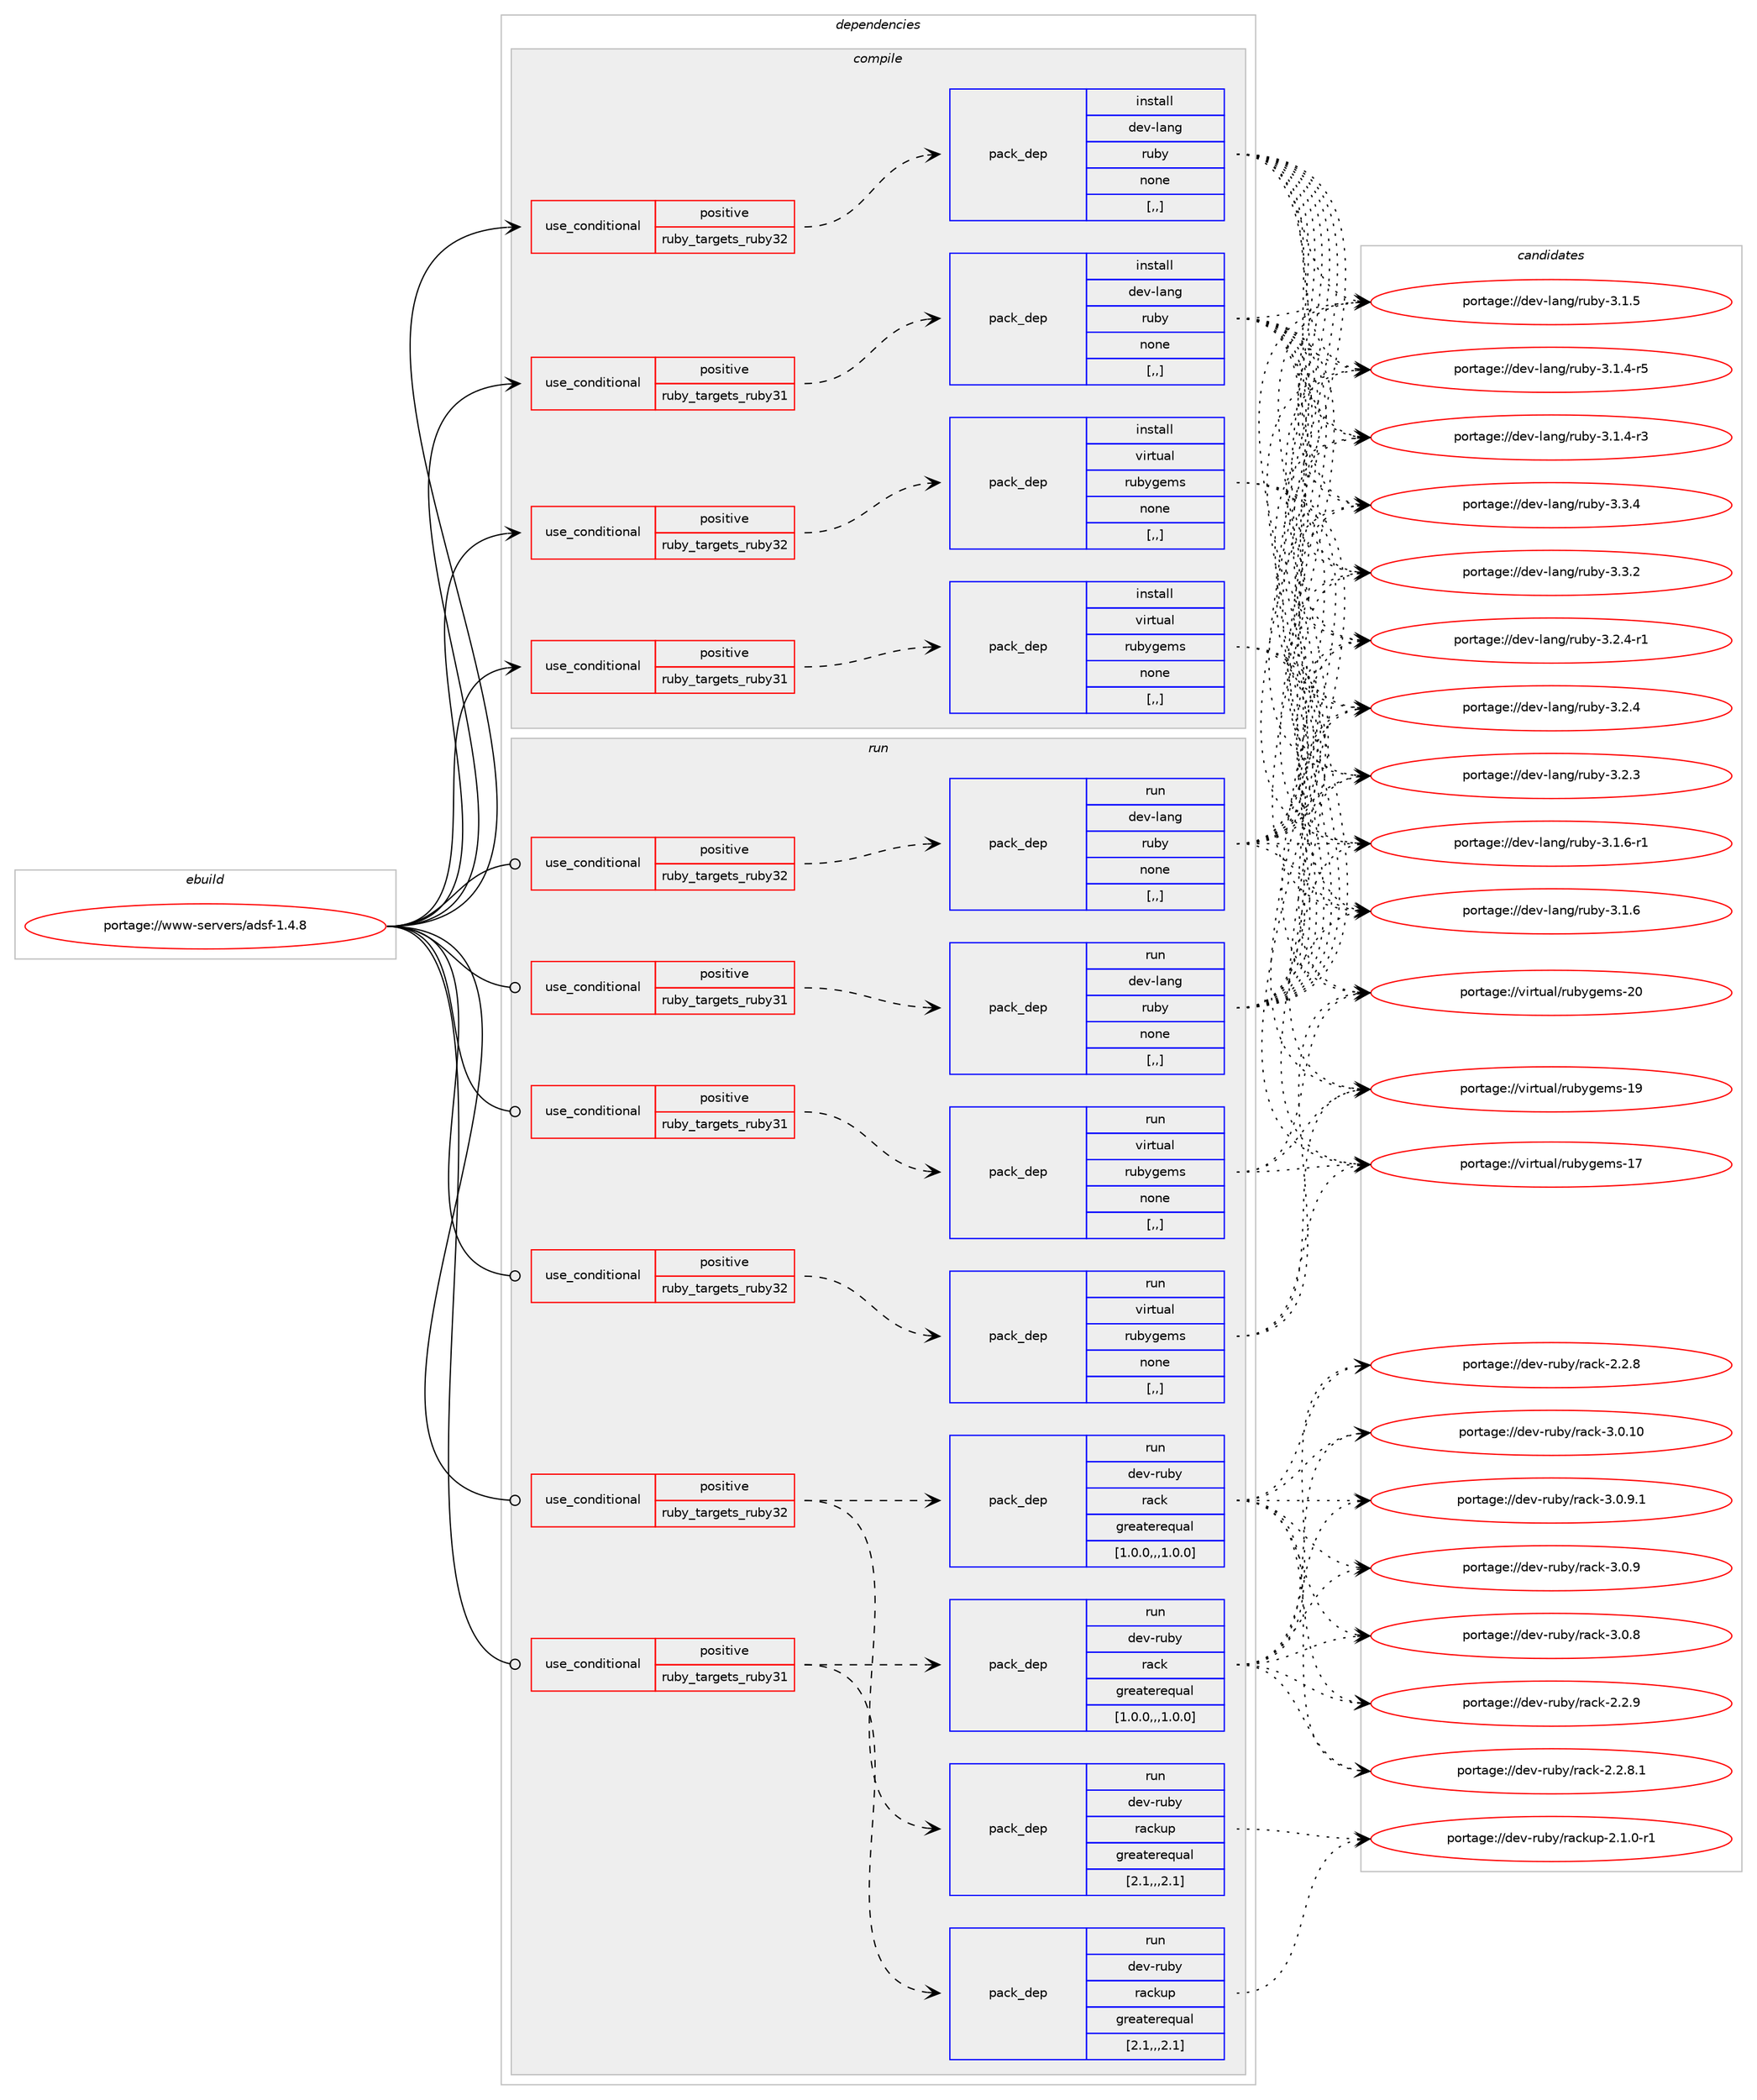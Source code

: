 digraph prolog {

# *************
# Graph options
# *************

newrank=true;
concentrate=true;
compound=true;
graph [rankdir=LR,fontname=Helvetica,fontsize=10,ranksep=1.5];#, ranksep=2.5, nodesep=0.2];
edge  [arrowhead=vee];
node  [fontname=Helvetica,fontsize=10];

# **********
# The ebuild
# **********

subgraph cluster_leftcol {
color=gray;
rank=same;
label=<<i>ebuild</i>>;
id [label="portage://www-servers/adsf-1.4.8", color=red, width=4, href="../www-servers/adsf-1.4.8.svg"];
}

# ****************
# The dependencies
# ****************

subgraph cluster_midcol {
color=gray;
label=<<i>dependencies</i>>;
subgraph cluster_compile {
fillcolor="#eeeeee";
style=filled;
label=<<i>compile</i>>;
subgraph cond119928 {
dependency450058 [label=<<TABLE BORDER="0" CELLBORDER="1" CELLSPACING="0" CELLPADDING="4"><TR><TD ROWSPAN="3" CELLPADDING="10">use_conditional</TD></TR><TR><TD>positive</TD></TR><TR><TD>ruby_targets_ruby31</TD></TR></TABLE>>, shape=none, color=red];
subgraph pack326785 {
dependency450059 [label=<<TABLE BORDER="0" CELLBORDER="1" CELLSPACING="0" CELLPADDING="4" WIDTH="220"><TR><TD ROWSPAN="6" CELLPADDING="30">pack_dep</TD></TR><TR><TD WIDTH="110">install</TD></TR><TR><TD>dev-lang</TD></TR><TR><TD>ruby</TD></TR><TR><TD>none</TD></TR><TR><TD>[,,]</TD></TR></TABLE>>, shape=none, color=blue];
}
dependency450058:e -> dependency450059:w [weight=20,style="dashed",arrowhead="vee"];
}
id:e -> dependency450058:w [weight=20,style="solid",arrowhead="vee"];
subgraph cond119929 {
dependency450060 [label=<<TABLE BORDER="0" CELLBORDER="1" CELLSPACING="0" CELLPADDING="4"><TR><TD ROWSPAN="3" CELLPADDING="10">use_conditional</TD></TR><TR><TD>positive</TD></TR><TR><TD>ruby_targets_ruby31</TD></TR></TABLE>>, shape=none, color=red];
subgraph pack326786 {
dependency450061 [label=<<TABLE BORDER="0" CELLBORDER="1" CELLSPACING="0" CELLPADDING="4" WIDTH="220"><TR><TD ROWSPAN="6" CELLPADDING="30">pack_dep</TD></TR><TR><TD WIDTH="110">install</TD></TR><TR><TD>virtual</TD></TR><TR><TD>rubygems</TD></TR><TR><TD>none</TD></TR><TR><TD>[,,]</TD></TR></TABLE>>, shape=none, color=blue];
}
dependency450060:e -> dependency450061:w [weight=20,style="dashed",arrowhead="vee"];
}
id:e -> dependency450060:w [weight=20,style="solid",arrowhead="vee"];
subgraph cond119930 {
dependency450062 [label=<<TABLE BORDER="0" CELLBORDER="1" CELLSPACING="0" CELLPADDING="4"><TR><TD ROWSPAN="3" CELLPADDING="10">use_conditional</TD></TR><TR><TD>positive</TD></TR><TR><TD>ruby_targets_ruby32</TD></TR></TABLE>>, shape=none, color=red];
subgraph pack326787 {
dependency450063 [label=<<TABLE BORDER="0" CELLBORDER="1" CELLSPACING="0" CELLPADDING="4" WIDTH="220"><TR><TD ROWSPAN="6" CELLPADDING="30">pack_dep</TD></TR><TR><TD WIDTH="110">install</TD></TR><TR><TD>dev-lang</TD></TR><TR><TD>ruby</TD></TR><TR><TD>none</TD></TR><TR><TD>[,,]</TD></TR></TABLE>>, shape=none, color=blue];
}
dependency450062:e -> dependency450063:w [weight=20,style="dashed",arrowhead="vee"];
}
id:e -> dependency450062:w [weight=20,style="solid",arrowhead="vee"];
subgraph cond119931 {
dependency450064 [label=<<TABLE BORDER="0" CELLBORDER="1" CELLSPACING="0" CELLPADDING="4"><TR><TD ROWSPAN="3" CELLPADDING="10">use_conditional</TD></TR><TR><TD>positive</TD></TR><TR><TD>ruby_targets_ruby32</TD></TR></TABLE>>, shape=none, color=red];
subgraph pack326788 {
dependency450065 [label=<<TABLE BORDER="0" CELLBORDER="1" CELLSPACING="0" CELLPADDING="4" WIDTH="220"><TR><TD ROWSPAN="6" CELLPADDING="30">pack_dep</TD></TR><TR><TD WIDTH="110">install</TD></TR><TR><TD>virtual</TD></TR><TR><TD>rubygems</TD></TR><TR><TD>none</TD></TR><TR><TD>[,,]</TD></TR></TABLE>>, shape=none, color=blue];
}
dependency450064:e -> dependency450065:w [weight=20,style="dashed",arrowhead="vee"];
}
id:e -> dependency450064:w [weight=20,style="solid",arrowhead="vee"];
}
subgraph cluster_compileandrun {
fillcolor="#eeeeee";
style=filled;
label=<<i>compile and run</i>>;
}
subgraph cluster_run {
fillcolor="#eeeeee";
style=filled;
label=<<i>run</i>>;
subgraph cond119932 {
dependency450066 [label=<<TABLE BORDER="0" CELLBORDER="1" CELLSPACING="0" CELLPADDING="4"><TR><TD ROWSPAN="3" CELLPADDING="10">use_conditional</TD></TR><TR><TD>positive</TD></TR><TR><TD>ruby_targets_ruby31</TD></TR></TABLE>>, shape=none, color=red];
subgraph pack326789 {
dependency450067 [label=<<TABLE BORDER="0" CELLBORDER="1" CELLSPACING="0" CELLPADDING="4" WIDTH="220"><TR><TD ROWSPAN="6" CELLPADDING="30">pack_dep</TD></TR><TR><TD WIDTH="110">run</TD></TR><TR><TD>dev-lang</TD></TR><TR><TD>ruby</TD></TR><TR><TD>none</TD></TR><TR><TD>[,,]</TD></TR></TABLE>>, shape=none, color=blue];
}
dependency450066:e -> dependency450067:w [weight=20,style="dashed",arrowhead="vee"];
}
id:e -> dependency450066:w [weight=20,style="solid",arrowhead="odot"];
subgraph cond119933 {
dependency450068 [label=<<TABLE BORDER="0" CELLBORDER="1" CELLSPACING="0" CELLPADDING="4"><TR><TD ROWSPAN="3" CELLPADDING="10">use_conditional</TD></TR><TR><TD>positive</TD></TR><TR><TD>ruby_targets_ruby31</TD></TR></TABLE>>, shape=none, color=red];
subgraph pack326790 {
dependency450069 [label=<<TABLE BORDER="0" CELLBORDER="1" CELLSPACING="0" CELLPADDING="4" WIDTH="220"><TR><TD ROWSPAN="6" CELLPADDING="30">pack_dep</TD></TR><TR><TD WIDTH="110">run</TD></TR><TR><TD>dev-ruby</TD></TR><TR><TD>rack</TD></TR><TR><TD>greaterequal</TD></TR><TR><TD>[1.0.0,,,1.0.0]</TD></TR></TABLE>>, shape=none, color=blue];
}
dependency450068:e -> dependency450069:w [weight=20,style="dashed",arrowhead="vee"];
subgraph pack326791 {
dependency450070 [label=<<TABLE BORDER="0" CELLBORDER="1" CELLSPACING="0" CELLPADDING="4" WIDTH="220"><TR><TD ROWSPAN="6" CELLPADDING="30">pack_dep</TD></TR><TR><TD WIDTH="110">run</TD></TR><TR><TD>dev-ruby</TD></TR><TR><TD>rackup</TD></TR><TR><TD>greaterequal</TD></TR><TR><TD>[2.1,,,2.1]</TD></TR></TABLE>>, shape=none, color=blue];
}
dependency450068:e -> dependency450070:w [weight=20,style="dashed",arrowhead="vee"];
}
id:e -> dependency450068:w [weight=20,style="solid",arrowhead="odot"];
subgraph cond119934 {
dependency450071 [label=<<TABLE BORDER="0" CELLBORDER="1" CELLSPACING="0" CELLPADDING="4"><TR><TD ROWSPAN="3" CELLPADDING="10">use_conditional</TD></TR><TR><TD>positive</TD></TR><TR><TD>ruby_targets_ruby31</TD></TR></TABLE>>, shape=none, color=red];
subgraph pack326792 {
dependency450072 [label=<<TABLE BORDER="0" CELLBORDER="1" CELLSPACING="0" CELLPADDING="4" WIDTH="220"><TR><TD ROWSPAN="6" CELLPADDING="30">pack_dep</TD></TR><TR><TD WIDTH="110">run</TD></TR><TR><TD>virtual</TD></TR><TR><TD>rubygems</TD></TR><TR><TD>none</TD></TR><TR><TD>[,,]</TD></TR></TABLE>>, shape=none, color=blue];
}
dependency450071:e -> dependency450072:w [weight=20,style="dashed",arrowhead="vee"];
}
id:e -> dependency450071:w [weight=20,style="solid",arrowhead="odot"];
subgraph cond119935 {
dependency450073 [label=<<TABLE BORDER="0" CELLBORDER="1" CELLSPACING="0" CELLPADDING="4"><TR><TD ROWSPAN="3" CELLPADDING="10">use_conditional</TD></TR><TR><TD>positive</TD></TR><TR><TD>ruby_targets_ruby32</TD></TR></TABLE>>, shape=none, color=red];
subgraph pack326793 {
dependency450074 [label=<<TABLE BORDER="0" CELLBORDER="1" CELLSPACING="0" CELLPADDING="4" WIDTH="220"><TR><TD ROWSPAN="6" CELLPADDING="30">pack_dep</TD></TR><TR><TD WIDTH="110">run</TD></TR><TR><TD>dev-lang</TD></TR><TR><TD>ruby</TD></TR><TR><TD>none</TD></TR><TR><TD>[,,]</TD></TR></TABLE>>, shape=none, color=blue];
}
dependency450073:e -> dependency450074:w [weight=20,style="dashed",arrowhead="vee"];
}
id:e -> dependency450073:w [weight=20,style="solid",arrowhead="odot"];
subgraph cond119936 {
dependency450075 [label=<<TABLE BORDER="0" CELLBORDER="1" CELLSPACING="0" CELLPADDING="4"><TR><TD ROWSPAN="3" CELLPADDING="10">use_conditional</TD></TR><TR><TD>positive</TD></TR><TR><TD>ruby_targets_ruby32</TD></TR></TABLE>>, shape=none, color=red];
subgraph pack326794 {
dependency450076 [label=<<TABLE BORDER="0" CELLBORDER="1" CELLSPACING="0" CELLPADDING="4" WIDTH="220"><TR><TD ROWSPAN="6" CELLPADDING="30">pack_dep</TD></TR><TR><TD WIDTH="110">run</TD></TR><TR><TD>dev-ruby</TD></TR><TR><TD>rack</TD></TR><TR><TD>greaterequal</TD></TR><TR><TD>[1.0.0,,,1.0.0]</TD></TR></TABLE>>, shape=none, color=blue];
}
dependency450075:e -> dependency450076:w [weight=20,style="dashed",arrowhead="vee"];
subgraph pack326795 {
dependency450077 [label=<<TABLE BORDER="0" CELLBORDER="1" CELLSPACING="0" CELLPADDING="4" WIDTH="220"><TR><TD ROWSPAN="6" CELLPADDING="30">pack_dep</TD></TR><TR><TD WIDTH="110">run</TD></TR><TR><TD>dev-ruby</TD></TR><TR><TD>rackup</TD></TR><TR><TD>greaterequal</TD></TR><TR><TD>[2.1,,,2.1]</TD></TR></TABLE>>, shape=none, color=blue];
}
dependency450075:e -> dependency450077:w [weight=20,style="dashed",arrowhead="vee"];
}
id:e -> dependency450075:w [weight=20,style="solid",arrowhead="odot"];
subgraph cond119937 {
dependency450078 [label=<<TABLE BORDER="0" CELLBORDER="1" CELLSPACING="0" CELLPADDING="4"><TR><TD ROWSPAN="3" CELLPADDING="10">use_conditional</TD></TR><TR><TD>positive</TD></TR><TR><TD>ruby_targets_ruby32</TD></TR></TABLE>>, shape=none, color=red];
subgraph pack326796 {
dependency450079 [label=<<TABLE BORDER="0" CELLBORDER="1" CELLSPACING="0" CELLPADDING="4" WIDTH="220"><TR><TD ROWSPAN="6" CELLPADDING="30">pack_dep</TD></TR><TR><TD WIDTH="110">run</TD></TR><TR><TD>virtual</TD></TR><TR><TD>rubygems</TD></TR><TR><TD>none</TD></TR><TR><TD>[,,]</TD></TR></TABLE>>, shape=none, color=blue];
}
dependency450078:e -> dependency450079:w [weight=20,style="dashed",arrowhead="vee"];
}
id:e -> dependency450078:w [weight=20,style="solid",arrowhead="odot"];
}
}

# **************
# The candidates
# **************

subgraph cluster_choices {
rank=same;
color=gray;
label=<<i>candidates</i>>;

subgraph choice326785 {
color=black;
nodesep=1;
choice10010111845108971101034711411798121455146514652 [label="portage://dev-lang/ruby-3.3.4", color=red, width=4,href="../dev-lang/ruby-3.3.4.svg"];
choice10010111845108971101034711411798121455146514650 [label="portage://dev-lang/ruby-3.3.2", color=red, width=4,href="../dev-lang/ruby-3.3.2.svg"];
choice100101118451089711010347114117981214551465046524511449 [label="portage://dev-lang/ruby-3.2.4-r1", color=red, width=4,href="../dev-lang/ruby-3.2.4-r1.svg"];
choice10010111845108971101034711411798121455146504652 [label="portage://dev-lang/ruby-3.2.4", color=red, width=4,href="../dev-lang/ruby-3.2.4.svg"];
choice10010111845108971101034711411798121455146504651 [label="portage://dev-lang/ruby-3.2.3", color=red, width=4,href="../dev-lang/ruby-3.2.3.svg"];
choice100101118451089711010347114117981214551464946544511449 [label="portage://dev-lang/ruby-3.1.6-r1", color=red, width=4,href="../dev-lang/ruby-3.1.6-r1.svg"];
choice10010111845108971101034711411798121455146494654 [label="portage://dev-lang/ruby-3.1.6", color=red, width=4,href="../dev-lang/ruby-3.1.6.svg"];
choice10010111845108971101034711411798121455146494653 [label="portage://dev-lang/ruby-3.1.5", color=red, width=4,href="../dev-lang/ruby-3.1.5.svg"];
choice100101118451089711010347114117981214551464946524511453 [label="portage://dev-lang/ruby-3.1.4-r5", color=red, width=4,href="../dev-lang/ruby-3.1.4-r5.svg"];
choice100101118451089711010347114117981214551464946524511451 [label="portage://dev-lang/ruby-3.1.4-r3", color=red, width=4,href="../dev-lang/ruby-3.1.4-r3.svg"];
dependency450059:e -> choice10010111845108971101034711411798121455146514652:w [style=dotted,weight="100"];
dependency450059:e -> choice10010111845108971101034711411798121455146514650:w [style=dotted,weight="100"];
dependency450059:e -> choice100101118451089711010347114117981214551465046524511449:w [style=dotted,weight="100"];
dependency450059:e -> choice10010111845108971101034711411798121455146504652:w [style=dotted,weight="100"];
dependency450059:e -> choice10010111845108971101034711411798121455146504651:w [style=dotted,weight="100"];
dependency450059:e -> choice100101118451089711010347114117981214551464946544511449:w [style=dotted,weight="100"];
dependency450059:e -> choice10010111845108971101034711411798121455146494654:w [style=dotted,weight="100"];
dependency450059:e -> choice10010111845108971101034711411798121455146494653:w [style=dotted,weight="100"];
dependency450059:e -> choice100101118451089711010347114117981214551464946524511453:w [style=dotted,weight="100"];
dependency450059:e -> choice100101118451089711010347114117981214551464946524511451:w [style=dotted,weight="100"];
}
subgraph choice326786 {
color=black;
nodesep=1;
choice118105114116117971084711411798121103101109115455048 [label="portage://virtual/rubygems-20", color=red, width=4,href="../virtual/rubygems-20.svg"];
choice118105114116117971084711411798121103101109115454957 [label="portage://virtual/rubygems-19", color=red, width=4,href="../virtual/rubygems-19.svg"];
choice118105114116117971084711411798121103101109115454955 [label="portage://virtual/rubygems-17", color=red, width=4,href="../virtual/rubygems-17.svg"];
dependency450061:e -> choice118105114116117971084711411798121103101109115455048:w [style=dotted,weight="100"];
dependency450061:e -> choice118105114116117971084711411798121103101109115454957:w [style=dotted,weight="100"];
dependency450061:e -> choice118105114116117971084711411798121103101109115454955:w [style=dotted,weight="100"];
}
subgraph choice326787 {
color=black;
nodesep=1;
choice10010111845108971101034711411798121455146514652 [label="portage://dev-lang/ruby-3.3.4", color=red, width=4,href="../dev-lang/ruby-3.3.4.svg"];
choice10010111845108971101034711411798121455146514650 [label="portage://dev-lang/ruby-3.3.2", color=red, width=4,href="../dev-lang/ruby-3.3.2.svg"];
choice100101118451089711010347114117981214551465046524511449 [label="portage://dev-lang/ruby-3.2.4-r1", color=red, width=4,href="../dev-lang/ruby-3.2.4-r1.svg"];
choice10010111845108971101034711411798121455146504652 [label="portage://dev-lang/ruby-3.2.4", color=red, width=4,href="../dev-lang/ruby-3.2.4.svg"];
choice10010111845108971101034711411798121455146504651 [label="portage://dev-lang/ruby-3.2.3", color=red, width=4,href="../dev-lang/ruby-3.2.3.svg"];
choice100101118451089711010347114117981214551464946544511449 [label="portage://dev-lang/ruby-3.1.6-r1", color=red, width=4,href="../dev-lang/ruby-3.1.6-r1.svg"];
choice10010111845108971101034711411798121455146494654 [label="portage://dev-lang/ruby-3.1.6", color=red, width=4,href="../dev-lang/ruby-3.1.6.svg"];
choice10010111845108971101034711411798121455146494653 [label="portage://dev-lang/ruby-3.1.5", color=red, width=4,href="../dev-lang/ruby-3.1.5.svg"];
choice100101118451089711010347114117981214551464946524511453 [label="portage://dev-lang/ruby-3.1.4-r5", color=red, width=4,href="../dev-lang/ruby-3.1.4-r5.svg"];
choice100101118451089711010347114117981214551464946524511451 [label="portage://dev-lang/ruby-3.1.4-r3", color=red, width=4,href="../dev-lang/ruby-3.1.4-r3.svg"];
dependency450063:e -> choice10010111845108971101034711411798121455146514652:w [style=dotted,weight="100"];
dependency450063:e -> choice10010111845108971101034711411798121455146514650:w [style=dotted,weight="100"];
dependency450063:e -> choice100101118451089711010347114117981214551465046524511449:w [style=dotted,weight="100"];
dependency450063:e -> choice10010111845108971101034711411798121455146504652:w [style=dotted,weight="100"];
dependency450063:e -> choice10010111845108971101034711411798121455146504651:w [style=dotted,weight="100"];
dependency450063:e -> choice100101118451089711010347114117981214551464946544511449:w [style=dotted,weight="100"];
dependency450063:e -> choice10010111845108971101034711411798121455146494654:w [style=dotted,weight="100"];
dependency450063:e -> choice10010111845108971101034711411798121455146494653:w [style=dotted,weight="100"];
dependency450063:e -> choice100101118451089711010347114117981214551464946524511453:w [style=dotted,weight="100"];
dependency450063:e -> choice100101118451089711010347114117981214551464946524511451:w [style=dotted,weight="100"];
}
subgraph choice326788 {
color=black;
nodesep=1;
choice118105114116117971084711411798121103101109115455048 [label="portage://virtual/rubygems-20", color=red, width=4,href="../virtual/rubygems-20.svg"];
choice118105114116117971084711411798121103101109115454957 [label="portage://virtual/rubygems-19", color=red, width=4,href="../virtual/rubygems-19.svg"];
choice118105114116117971084711411798121103101109115454955 [label="portage://virtual/rubygems-17", color=red, width=4,href="../virtual/rubygems-17.svg"];
dependency450065:e -> choice118105114116117971084711411798121103101109115455048:w [style=dotted,weight="100"];
dependency450065:e -> choice118105114116117971084711411798121103101109115454957:w [style=dotted,weight="100"];
dependency450065:e -> choice118105114116117971084711411798121103101109115454955:w [style=dotted,weight="100"];
}
subgraph choice326789 {
color=black;
nodesep=1;
choice10010111845108971101034711411798121455146514652 [label="portage://dev-lang/ruby-3.3.4", color=red, width=4,href="../dev-lang/ruby-3.3.4.svg"];
choice10010111845108971101034711411798121455146514650 [label="portage://dev-lang/ruby-3.3.2", color=red, width=4,href="../dev-lang/ruby-3.3.2.svg"];
choice100101118451089711010347114117981214551465046524511449 [label="portage://dev-lang/ruby-3.2.4-r1", color=red, width=4,href="../dev-lang/ruby-3.2.4-r1.svg"];
choice10010111845108971101034711411798121455146504652 [label="portage://dev-lang/ruby-3.2.4", color=red, width=4,href="../dev-lang/ruby-3.2.4.svg"];
choice10010111845108971101034711411798121455146504651 [label="portage://dev-lang/ruby-3.2.3", color=red, width=4,href="../dev-lang/ruby-3.2.3.svg"];
choice100101118451089711010347114117981214551464946544511449 [label="portage://dev-lang/ruby-3.1.6-r1", color=red, width=4,href="../dev-lang/ruby-3.1.6-r1.svg"];
choice10010111845108971101034711411798121455146494654 [label="portage://dev-lang/ruby-3.1.6", color=red, width=4,href="../dev-lang/ruby-3.1.6.svg"];
choice10010111845108971101034711411798121455146494653 [label="portage://dev-lang/ruby-3.1.5", color=red, width=4,href="../dev-lang/ruby-3.1.5.svg"];
choice100101118451089711010347114117981214551464946524511453 [label="portage://dev-lang/ruby-3.1.4-r5", color=red, width=4,href="../dev-lang/ruby-3.1.4-r5.svg"];
choice100101118451089711010347114117981214551464946524511451 [label="portage://dev-lang/ruby-3.1.4-r3", color=red, width=4,href="../dev-lang/ruby-3.1.4-r3.svg"];
dependency450067:e -> choice10010111845108971101034711411798121455146514652:w [style=dotted,weight="100"];
dependency450067:e -> choice10010111845108971101034711411798121455146514650:w [style=dotted,weight="100"];
dependency450067:e -> choice100101118451089711010347114117981214551465046524511449:w [style=dotted,weight="100"];
dependency450067:e -> choice10010111845108971101034711411798121455146504652:w [style=dotted,weight="100"];
dependency450067:e -> choice10010111845108971101034711411798121455146504651:w [style=dotted,weight="100"];
dependency450067:e -> choice100101118451089711010347114117981214551464946544511449:w [style=dotted,weight="100"];
dependency450067:e -> choice10010111845108971101034711411798121455146494654:w [style=dotted,weight="100"];
dependency450067:e -> choice10010111845108971101034711411798121455146494653:w [style=dotted,weight="100"];
dependency450067:e -> choice100101118451089711010347114117981214551464946524511453:w [style=dotted,weight="100"];
dependency450067:e -> choice100101118451089711010347114117981214551464946524511451:w [style=dotted,weight="100"];
}
subgraph choice326790 {
color=black;
nodesep=1;
choice100101118451141179812147114979910745514648464948 [label="portage://dev-ruby/rack-3.0.10", color=red, width=4,href="../dev-ruby/rack-3.0.10.svg"];
choice10010111845114117981214711497991074551464846574649 [label="portage://dev-ruby/rack-3.0.9.1", color=red, width=4,href="../dev-ruby/rack-3.0.9.1.svg"];
choice1001011184511411798121471149799107455146484657 [label="portage://dev-ruby/rack-3.0.9", color=red, width=4,href="../dev-ruby/rack-3.0.9.svg"];
choice1001011184511411798121471149799107455146484656 [label="portage://dev-ruby/rack-3.0.8", color=red, width=4,href="../dev-ruby/rack-3.0.8.svg"];
choice1001011184511411798121471149799107455046504657 [label="portage://dev-ruby/rack-2.2.9", color=red, width=4,href="../dev-ruby/rack-2.2.9.svg"];
choice10010111845114117981214711497991074550465046564649 [label="portage://dev-ruby/rack-2.2.8.1", color=red, width=4,href="../dev-ruby/rack-2.2.8.1.svg"];
choice1001011184511411798121471149799107455046504656 [label="portage://dev-ruby/rack-2.2.8", color=red, width=4,href="../dev-ruby/rack-2.2.8.svg"];
dependency450069:e -> choice100101118451141179812147114979910745514648464948:w [style=dotted,weight="100"];
dependency450069:e -> choice10010111845114117981214711497991074551464846574649:w [style=dotted,weight="100"];
dependency450069:e -> choice1001011184511411798121471149799107455146484657:w [style=dotted,weight="100"];
dependency450069:e -> choice1001011184511411798121471149799107455146484656:w [style=dotted,weight="100"];
dependency450069:e -> choice1001011184511411798121471149799107455046504657:w [style=dotted,weight="100"];
dependency450069:e -> choice10010111845114117981214711497991074550465046564649:w [style=dotted,weight="100"];
dependency450069:e -> choice1001011184511411798121471149799107455046504656:w [style=dotted,weight="100"];
}
subgraph choice326791 {
color=black;
nodesep=1;
choice10010111845114117981214711497991071171124550464946484511449 [label="portage://dev-ruby/rackup-2.1.0-r1", color=red, width=4,href="../dev-ruby/rackup-2.1.0-r1.svg"];
dependency450070:e -> choice10010111845114117981214711497991071171124550464946484511449:w [style=dotted,weight="100"];
}
subgraph choice326792 {
color=black;
nodesep=1;
choice118105114116117971084711411798121103101109115455048 [label="portage://virtual/rubygems-20", color=red, width=4,href="../virtual/rubygems-20.svg"];
choice118105114116117971084711411798121103101109115454957 [label="portage://virtual/rubygems-19", color=red, width=4,href="../virtual/rubygems-19.svg"];
choice118105114116117971084711411798121103101109115454955 [label="portage://virtual/rubygems-17", color=red, width=4,href="../virtual/rubygems-17.svg"];
dependency450072:e -> choice118105114116117971084711411798121103101109115455048:w [style=dotted,weight="100"];
dependency450072:e -> choice118105114116117971084711411798121103101109115454957:w [style=dotted,weight="100"];
dependency450072:e -> choice118105114116117971084711411798121103101109115454955:w [style=dotted,weight="100"];
}
subgraph choice326793 {
color=black;
nodesep=1;
choice10010111845108971101034711411798121455146514652 [label="portage://dev-lang/ruby-3.3.4", color=red, width=4,href="../dev-lang/ruby-3.3.4.svg"];
choice10010111845108971101034711411798121455146514650 [label="portage://dev-lang/ruby-3.3.2", color=red, width=4,href="../dev-lang/ruby-3.3.2.svg"];
choice100101118451089711010347114117981214551465046524511449 [label="portage://dev-lang/ruby-3.2.4-r1", color=red, width=4,href="../dev-lang/ruby-3.2.4-r1.svg"];
choice10010111845108971101034711411798121455146504652 [label="portage://dev-lang/ruby-3.2.4", color=red, width=4,href="../dev-lang/ruby-3.2.4.svg"];
choice10010111845108971101034711411798121455146504651 [label="portage://dev-lang/ruby-3.2.3", color=red, width=4,href="../dev-lang/ruby-3.2.3.svg"];
choice100101118451089711010347114117981214551464946544511449 [label="portage://dev-lang/ruby-3.1.6-r1", color=red, width=4,href="../dev-lang/ruby-3.1.6-r1.svg"];
choice10010111845108971101034711411798121455146494654 [label="portage://dev-lang/ruby-3.1.6", color=red, width=4,href="../dev-lang/ruby-3.1.6.svg"];
choice10010111845108971101034711411798121455146494653 [label="portage://dev-lang/ruby-3.1.5", color=red, width=4,href="../dev-lang/ruby-3.1.5.svg"];
choice100101118451089711010347114117981214551464946524511453 [label="portage://dev-lang/ruby-3.1.4-r5", color=red, width=4,href="../dev-lang/ruby-3.1.4-r5.svg"];
choice100101118451089711010347114117981214551464946524511451 [label="portage://dev-lang/ruby-3.1.4-r3", color=red, width=4,href="../dev-lang/ruby-3.1.4-r3.svg"];
dependency450074:e -> choice10010111845108971101034711411798121455146514652:w [style=dotted,weight="100"];
dependency450074:e -> choice10010111845108971101034711411798121455146514650:w [style=dotted,weight="100"];
dependency450074:e -> choice100101118451089711010347114117981214551465046524511449:w [style=dotted,weight="100"];
dependency450074:e -> choice10010111845108971101034711411798121455146504652:w [style=dotted,weight="100"];
dependency450074:e -> choice10010111845108971101034711411798121455146504651:w [style=dotted,weight="100"];
dependency450074:e -> choice100101118451089711010347114117981214551464946544511449:w [style=dotted,weight="100"];
dependency450074:e -> choice10010111845108971101034711411798121455146494654:w [style=dotted,weight="100"];
dependency450074:e -> choice10010111845108971101034711411798121455146494653:w [style=dotted,weight="100"];
dependency450074:e -> choice100101118451089711010347114117981214551464946524511453:w [style=dotted,weight="100"];
dependency450074:e -> choice100101118451089711010347114117981214551464946524511451:w [style=dotted,weight="100"];
}
subgraph choice326794 {
color=black;
nodesep=1;
choice100101118451141179812147114979910745514648464948 [label="portage://dev-ruby/rack-3.0.10", color=red, width=4,href="../dev-ruby/rack-3.0.10.svg"];
choice10010111845114117981214711497991074551464846574649 [label="portage://dev-ruby/rack-3.0.9.1", color=red, width=4,href="../dev-ruby/rack-3.0.9.1.svg"];
choice1001011184511411798121471149799107455146484657 [label="portage://dev-ruby/rack-3.0.9", color=red, width=4,href="../dev-ruby/rack-3.0.9.svg"];
choice1001011184511411798121471149799107455146484656 [label="portage://dev-ruby/rack-3.0.8", color=red, width=4,href="../dev-ruby/rack-3.0.8.svg"];
choice1001011184511411798121471149799107455046504657 [label="portage://dev-ruby/rack-2.2.9", color=red, width=4,href="../dev-ruby/rack-2.2.9.svg"];
choice10010111845114117981214711497991074550465046564649 [label="portage://dev-ruby/rack-2.2.8.1", color=red, width=4,href="../dev-ruby/rack-2.2.8.1.svg"];
choice1001011184511411798121471149799107455046504656 [label="portage://dev-ruby/rack-2.2.8", color=red, width=4,href="../dev-ruby/rack-2.2.8.svg"];
dependency450076:e -> choice100101118451141179812147114979910745514648464948:w [style=dotted,weight="100"];
dependency450076:e -> choice10010111845114117981214711497991074551464846574649:w [style=dotted,weight="100"];
dependency450076:e -> choice1001011184511411798121471149799107455146484657:w [style=dotted,weight="100"];
dependency450076:e -> choice1001011184511411798121471149799107455146484656:w [style=dotted,weight="100"];
dependency450076:e -> choice1001011184511411798121471149799107455046504657:w [style=dotted,weight="100"];
dependency450076:e -> choice10010111845114117981214711497991074550465046564649:w [style=dotted,weight="100"];
dependency450076:e -> choice1001011184511411798121471149799107455046504656:w [style=dotted,weight="100"];
}
subgraph choice326795 {
color=black;
nodesep=1;
choice10010111845114117981214711497991071171124550464946484511449 [label="portage://dev-ruby/rackup-2.1.0-r1", color=red, width=4,href="../dev-ruby/rackup-2.1.0-r1.svg"];
dependency450077:e -> choice10010111845114117981214711497991071171124550464946484511449:w [style=dotted,weight="100"];
}
subgraph choice326796 {
color=black;
nodesep=1;
choice118105114116117971084711411798121103101109115455048 [label="portage://virtual/rubygems-20", color=red, width=4,href="../virtual/rubygems-20.svg"];
choice118105114116117971084711411798121103101109115454957 [label="portage://virtual/rubygems-19", color=red, width=4,href="../virtual/rubygems-19.svg"];
choice118105114116117971084711411798121103101109115454955 [label="portage://virtual/rubygems-17", color=red, width=4,href="../virtual/rubygems-17.svg"];
dependency450079:e -> choice118105114116117971084711411798121103101109115455048:w [style=dotted,weight="100"];
dependency450079:e -> choice118105114116117971084711411798121103101109115454957:w [style=dotted,weight="100"];
dependency450079:e -> choice118105114116117971084711411798121103101109115454955:w [style=dotted,weight="100"];
}
}

}
